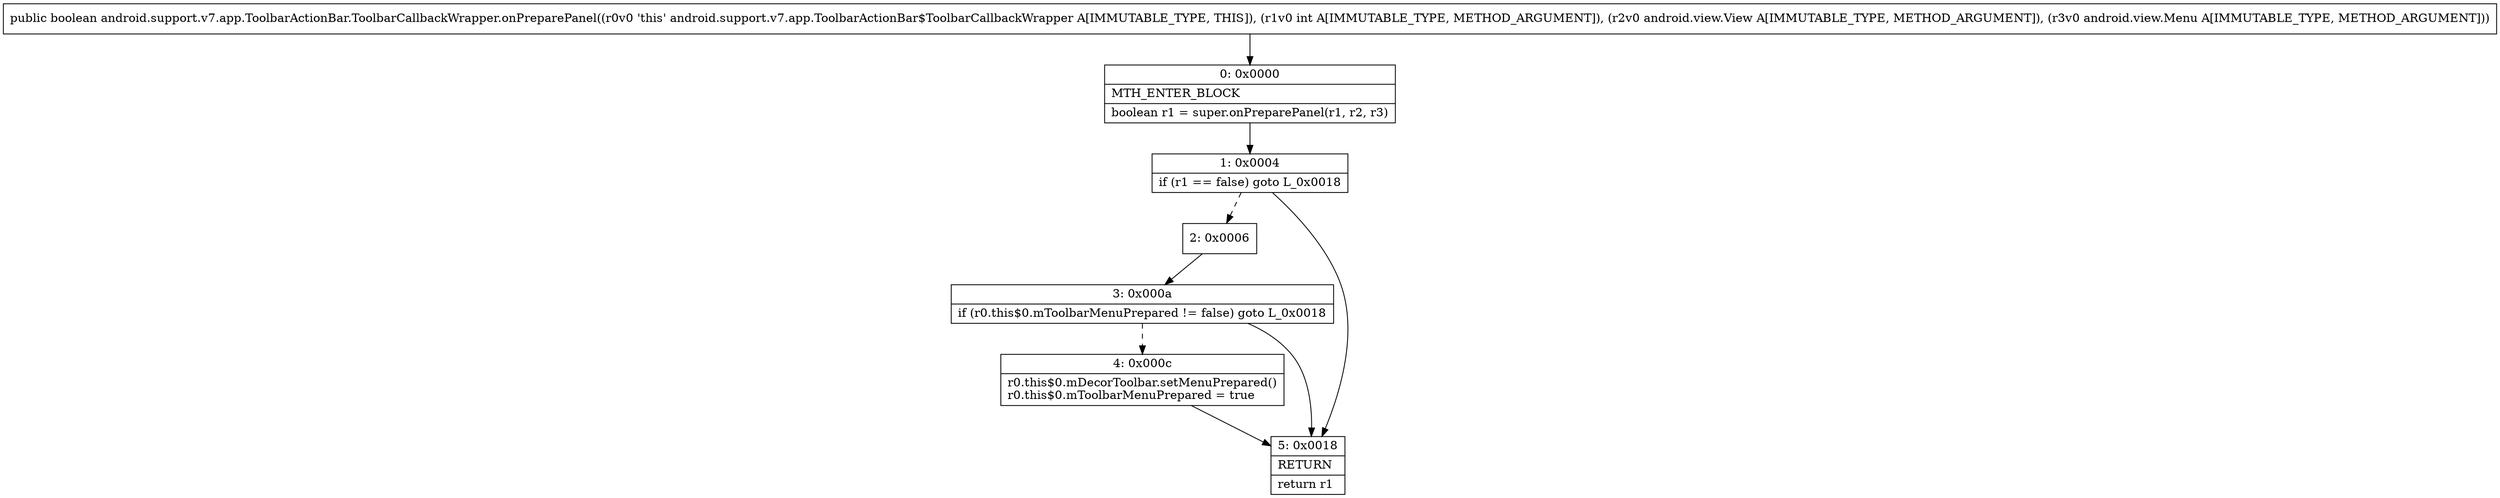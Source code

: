 digraph "CFG forandroid.support.v7.app.ToolbarActionBar.ToolbarCallbackWrapper.onPreparePanel(ILandroid\/view\/View;Landroid\/view\/Menu;)Z" {
Node_0 [shape=record,label="{0\:\ 0x0000|MTH_ENTER_BLOCK\l|boolean r1 = super.onPreparePanel(r1, r2, r3)\l}"];
Node_1 [shape=record,label="{1\:\ 0x0004|if (r1 == false) goto L_0x0018\l}"];
Node_2 [shape=record,label="{2\:\ 0x0006}"];
Node_3 [shape=record,label="{3\:\ 0x000a|if (r0.this$0.mToolbarMenuPrepared != false) goto L_0x0018\l}"];
Node_4 [shape=record,label="{4\:\ 0x000c|r0.this$0.mDecorToolbar.setMenuPrepared()\lr0.this$0.mToolbarMenuPrepared = true\l}"];
Node_5 [shape=record,label="{5\:\ 0x0018|RETURN\l|return r1\l}"];
MethodNode[shape=record,label="{public boolean android.support.v7.app.ToolbarActionBar.ToolbarCallbackWrapper.onPreparePanel((r0v0 'this' android.support.v7.app.ToolbarActionBar$ToolbarCallbackWrapper A[IMMUTABLE_TYPE, THIS]), (r1v0 int A[IMMUTABLE_TYPE, METHOD_ARGUMENT]), (r2v0 android.view.View A[IMMUTABLE_TYPE, METHOD_ARGUMENT]), (r3v0 android.view.Menu A[IMMUTABLE_TYPE, METHOD_ARGUMENT])) }"];
MethodNode -> Node_0;
Node_0 -> Node_1;
Node_1 -> Node_2[style=dashed];
Node_1 -> Node_5;
Node_2 -> Node_3;
Node_3 -> Node_4[style=dashed];
Node_3 -> Node_5;
Node_4 -> Node_5;
}

